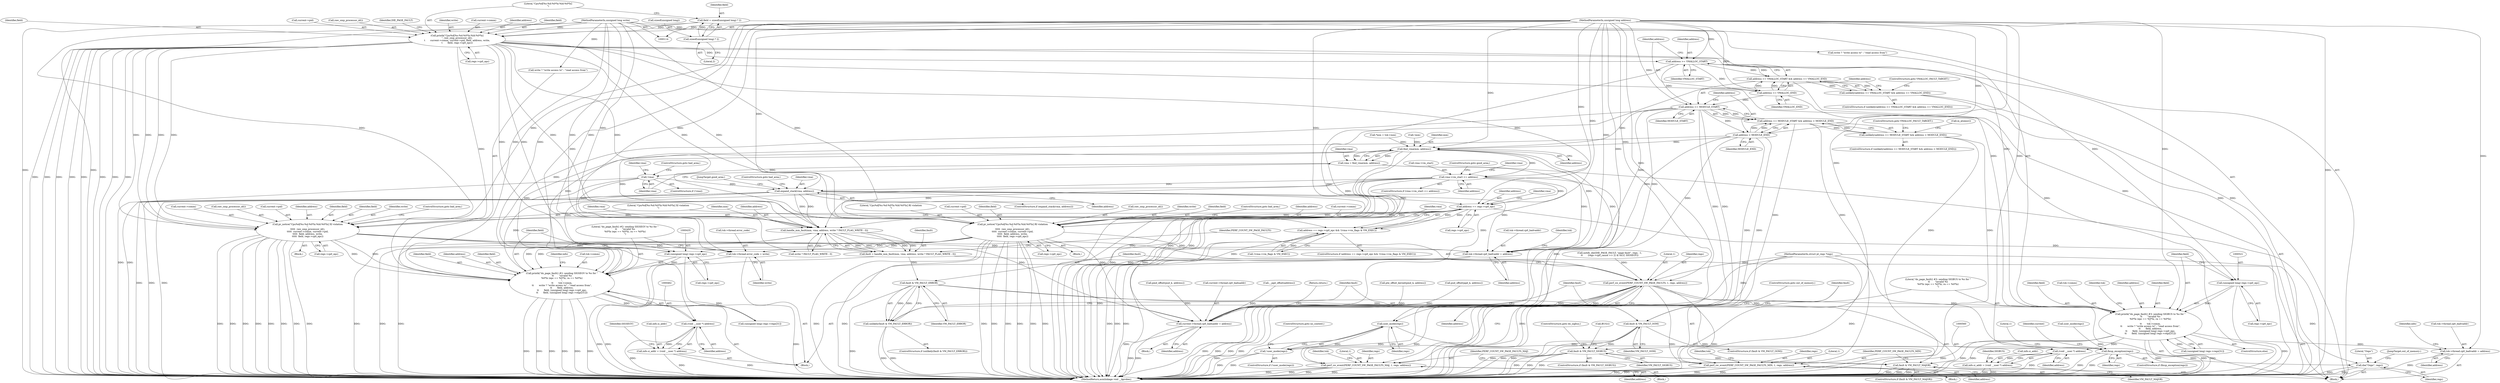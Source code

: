 digraph "0_linux_a8b0ca17b80e92faab46ee7179ba9e99ccb61233_14@pointer" {
"1000142" [label="(Call,printk(\"Cpu%d[%s:%d:%0*lx:%ld:%0*lx]\n\", raw_smp_processor_id(),\n\t       current->comm, current->pid, field, address, write,\n\t       field, regs->cp0_epc))"];
"1000134" [label="(Call,field = sizeof(unsigned long) * 2)"];
"1000136" [label="(Call,sizeof(unsigned long) * 2)"];
"1000117" [label="(MethodParameterIn,unsigned long address)"];
"1000116" [label="(MethodParameterIn,unsigned long write)"];
"1000184" [label="(Call,address >= VMALLOC_START)"];
"1000183" [label="(Call,address >= VMALLOC_START && address <= VMALLOC_END)"];
"1000182" [label="(Call,unlikely(address >= VMALLOC_START && address <= VMALLOC_END))"];
"1000187" [label="(Call,address <= VMALLOC_END)"];
"1000194" [label="(Call,address >= MODULE_START)"];
"1000193" [label="(Call,address >= MODULE_START && address < MODULE_END)"];
"1000192" [label="(Call,unlikely(address >= MODULE_START && address < MODULE_END))"];
"1000197" [label="(Call,address < MODULE_END)"];
"1000214" [label="(Call,find_vma(mm, address))"];
"1000212" [label="(Call,vma = find_vma(mm, address))"];
"1000218" [label="(Call,!vma)"];
"1000237" [label="(Call,expand_stack(vma, address))"];
"1000265" [label="(Call,address == regs->cp0_epc)"];
"1000264" [label="(Call,address == regs->cp0_epc && !(vma->vm_flags & VM_EXEC))"];
"1000277" [label="(Call,pr_notice(\"Cpu%d[%s:%d:%0*lx:%ld:%0*lx] XI violation\n\",\n\t\t\t\t\t  raw_smp_processor_id(),\n\t\t\t\t\t  current->comm, current->pid,\n\t\t\t\t\t  field, address, write,\n\t\t\t\t\t  field, regs->cp0_epc))"];
"1000408" [label="(Call,tsk->thread.cp0_badvaddr = address)"];
"1000415" [label="(Call,tsk->thread.error_code = write)"];
"1000422" [label="(Call,printk(\"do_page_fault() #2: sending SIGSEGV to %s for \"\n\t\t       \"invalid %s\n%0*lx (epc == %0*lx, ra == %0*lx)\n\",\n\t\t       tsk->comm,\n\t\t       write ? \"write access to\" : \"read access from\",\n\t\t       field, address,\n\t\t       field, (unsigned long) regs->cp0_epc,\n\t\t       field, (unsigned long) regs->regs[31]))"];
"1000461" [label="(Call,(void __user *) address)"];
"1000457" [label="(Call,info.si_addr = (void __user *) address)"];
"1000434" [label="(Call,(unsigned long) regs->cp0_epc)"];
"1000475" [label="(Call,current->thread.cp0_baduaddr = address)"];
"1000302" [label="(Call,pr_notice(\"Cpu%d[%s:%d:%0*lx:%ld:%0*lx] RI violation\n\",\n\t\t\t\t\t  raw_smp_processor_id(),\n\t\t\t\t\t  current->comm, current->pid,\n\t\t\t\t\t  field, address, write,\n\t\t\t\t\t  field, regs->cp0_epc))"];
"1000335" [label="(Call,handle_mm_fault(mm, vma, address, write ? FAULT_FLAG_WRITE : 0))"];
"1000333" [label="(Call,fault = handle_mm_fault(mm, vma, address, write ? FAULT_FLAG_WRITE : 0))"];
"1000350" [label="(Call,fault & VM_FAULT_ERROR)"];
"1000349" [label="(Call,unlikely(fault & VM_FAULT_ERROR))"];
"1000355" [label="(Call,fault & VM_FAULT_OOM)"];
"1000361" [label="(Call,fault & VM_FAULT_SIGBUS)"];
"1000367" [label="(Call,fault & VM_FAULT_MAJOR)"];
"1000343" [label="(Call,perf_sw_event(PERF_COUNT_SW_PAGE_FAULTS, 1, regs, address))"];
"1000371" [label="(Call,perf_sw_event(PERF_COUNT_SW_PAGE_FAULTS_MAJ, 1, regs, address))"];
"1000382" [label="(Call,perf_sw_event(PERF_COUNT_SW_PAGE_FAULTS_MIN, 1, regs, address))"];
"1000504" [label="(Call,user_mode(regs))"];
"1000472" [label="(Call,fixup_exception(regs))"];
"1000485" [label="(Call,die(\"Oops\", regs))"];
"1000503" [label="(Call,!user_mode(regs))"];
"1000508" [label="(Call,printk(\"do_page_fault() #3: sending SIGBUS to %s for \"\n\t\t       \"invalid %s\n%0*lx (epc == %0*lx, ra == %0*lx)\n\",\n\t\t       tsk->comm,\n\t\t       write ? \"write access to\" : \"read access from\",\n\t\t       field, address,\n\t\t       field, (unsigned long) regs->cp0_epc,\n\t\t       field, (unsigned long) regs->regs[31]))"];
"1000533" [label="(Call,tsk->thread.cp0_badvaddr = address)"];
"1000559" [label="(Call,(void __user *) address)"];
"1000555" [label="(Call,info.si_addr = (void __user *) address)"];
"1000520" [label="(Call,(unsigned long) regs->cp0_epc)"];
"1000222" [label="(Call,vma->vm_start <= address)"];
"1000465" [label="(Identifier,SIGSEGV)"];
"1000334" [label="(Identifier,fault)"];
"1000381" [label="(Block,)"];
"1000484" [label="(Literal,1)"];
"1000354" [label="(ControlStructure,if (fault & VM_FAULT_OOM))"];
"1000195" [label="(Identifier,address)"];
"1000449" [label="(Identifier,info)"];
"1000142" [label="(Call,printk(\"Cpu%d[%s:%d:%0*lx:%ld:%0*lx]\n\", raw_smp_processor_id(),\n\t       current->comm, current->pid, field, address, write,\n\t       field, regs->cp0_epc))"];
"1000409" [label="(Call,tsk->thread.cp0_badvaddr)"];
"1000363" [label="(Identifier,VM_FAULT_SIGBUS)"];
"1000314" [label="(Identifier,field)"];
"1000153" [label="(Identifier,write)"];
"1000155" [label="(Call,regs->cp0_epc)"];
"1000386" [label="(Identifier,address)"];
"1000267" [label="(Call,regs->cp0_epc)"];
"1000472" [label="(Call,fixup_exception(regs))"];
"1000266" [label="(Identifier,address)"];
"1000422" [label="(Call,printk(\"do_page_fault() #2: sending SIGSEGV to %s for \"\n\t\t       \"invalid %s\n%0*lx (epc == %0*lx, ra == %0*lx)\n\",\n\t\t       tsk->comm,\n\t\t       write ? \"write access to\" : \"read access from\",\n\t\t       field, address,\n\t\t       field, (unsigned long) regs->cp0_epc,\n\t\t       field, (unsigned long) regs->regs[31]))"];
"1000478" [label="(Identifier,current)"];
"1000192" [label="(Call,unlikely(address >= MODULE_START && address < MODULE_END))"];
"1000216" [label="(Identifier,address)"];
"1000239" [label="(Identifier,address)"];
"1000351" [label="(Identifier,fault)"];
"1000370" [label="(Block,)"];
"1000471" [label="(ControlStructure,if (fixup_exception(regs)))"];
"1000439" [label="(Identifier,field)"];
"1000280" [label="(Call,current->comm)"];
"1000458" [label="(Call,info.si_addr)"];
"1000513" [label="(Call,write ? \"write access to\" : \"read access from\")"];
"1000198" [label="(Identifier,address)"];
"1000378" [label="(Identifier,tsk)"];
"1000646" [label="(Call,pte_offset_kernel(pmd_k, address))"];
"1000145" [label="(Call,current->comm)"];
"1000276" [label="(Block,)"];
"1000486" [label="(Literal,\"Oops\")"];
"1000193" [label="(Call,address >= MODULE_START && address < MODULE_END)"];
"1000189" [label="(Identifier,VMALLOC_END)"];
"1000364" [label="(ControlStructure,goto do_sigbus;)"];
"1000427" [label="(Call,write ? \"write access to\" : \"read access from\")"];
"1000345" [label="(Literal,1)"];
"1000241" [label="(JumpTarget,good_area:)"];
"1000212" [label="(Call,vma = find_vma(mm, address))"];
"1000318" [label="(ControlStructure,goto bad_area;)"];
"1000236" [label="(ControlStructure,if (expand_stack(vma, address)))"];
"1000217" [label="(ControlStructure,if (!vma))"];
"1000488" [label="(JumpTarget,out_of_memory:)"];
"1000277" [label="(Call,pr_notice(\"Cpu%d[%s:%d:%0*lx:%ld:%0*lx] XI violation\n\",\n\t\t\t\t\t  raw_smp_processor_id(),\n\t\t\t\t\t  current->comm, current->pid,\n\t\t\t\t\t  field, address, write,\n\t\t\t\t\t  field, regs->cp0_epc))"];
"1000615" [label="(Call,pud_offset(pgd_k, address))"];
"1000335" [label="(Call,handle_mm_fault(mm, vma, address, write ? FAULT_FLAG_WRITE : 0))"];
"1000302" [label="(Call,pr_notice(\"Cpu%d[%s:%d:%0*lx:%ld:%0*lx] RI violation\n\",\n\t\t\t\t\t  raw_smp_processor_id(),\n\t\t\t\t\t  current->comm, current->pid,\n\t\t\t\t\t  field, address, write,\n\t\t\t\t\t  field, regs->cp0_epc))"];
"1000181" [label="(ControlStructure,if (unlikely(address >= VMALLOC_START && address <= VMALLOC_END)))"];
"1000519" [label="(Identifier,field)"];
"1000182" [label="(Call,unlikely(address >= VMALLOC_START && address <= VMALLOC_END))"];
"1000194" [label="(Call,address >= MODULE_START)"];
"1000213" [label="(Identifier,vma)"];
"1000385" [label="(Identifier,regs)"];
"1000502" [label="(ControlStructure,if (!user_mode(regs)))"];
"1000350" [label="(Call,fault & VM_FAULT_ERROR)"];
"1000424" [label="(Call,tsk->comm)"];
"1000226" [label="(Identifier,address)"];
"1000344" [label="(Identifier,PERF_COUNT_SW_PAGE_FAULTS)"];
"1000555" [label="(Call,info.si_addr = (void __user *) address)"];
"1000510" [label="(Call,tsk->comm)"];
"1000183" [label="(Call,address >= VMALLOC_START && address <= VMALLOC_END)"];
"1000408" [label="(Call,tsk->thread.cp0_badvaddr = address)"];
"1000265" [label="(Call,address == regs->cp0_epc)"];
"1000118" [label="(Block,)"];
"1000405" [label="(Call,user_mode(regs))"];
"1000375" [label="(Identifier,address)"];
"1000203" [label="(Call,in_atomic())"];
"1000312" [label="(Identifier,address)"];
"1000135" [label="(Identifier,field)"];
"1000346" [label="(Identifier,regs)"];
"1000520" [label="(Call,(unsigned long) regs->cp0_epc)"];
"1000219" [label="(Identifier,vma)"];
"1000232" [label="(Identifier,vma)"];
"1000240" [label="(ControlStructure,goto bad_area;)"];
"1000185" [label="(Identifier,address)"];
"1000415" [label="(Call,tsk->thread.error_code = write)"];
"1000222" [label="(Call,vma->vm_start <= address)"];
"1000475" [label="(Call,current->thread.cp0_baduaddr = address)"];
"1000134" [label="(Call,field = sizeof(unsigned long) * 2)"];
"1000366" [label="(ControlStructure,if (fault & VM_FAULT_MAJOR))"];
"1000298" [label="(Identifier,vma)"];
"1000220" [label="(ControlStructure,goto bad_area;)"];
"1000431" [label="(Identifier,field)"];
"1000305" [label="(Call,current->comm)"];
"1000128" [label="(Call,*mm = tsk->mm)"];
"1000152" [label="(Identifier,address)"];
"1000473" [label="(Identifier,regs)"];
"1000542" [label="(Identifier,info)"];
"1000238" [label="(Identifier,vma)"];
"1000199" [label="(Identifier,MODULE_END)"];
"1000303" [label="(Literal,\"Cpu%d[%s:%d:%0*lx:%ld:%0*lx] RI violation\n\")"];
"1000263" [label="(ControlStructure,if (address == regs->cp0_epc && !(vma->vm_flags & VM_EXEC)))"];
"1000463" [label="(Identifier,address)"];
"1000116" [label="(MethodParameterIn,unsigned long write)"];
"1000214" [label="(Call,find_vma(mm, address))"];
"1000137" [label="(Call,sizeof(unsigned long))"];
"1000204" [label="(Call,!mm)"];
"1000191" [label="(ControlStructure,if (unlikely(address >= MODULE_START && address < MODULE_END)))"];
"1000474" [label="(Block,)"];
"1000188" [label="(Identifier,address)"];
"1000352" [label="(Identifier,VM_FAULT_ERROR)"];
"1000279" [label="(Call,raw_smp_processor_id())"];
"1000143" [label="(Literal,\"Cpu%d[%s:%d:%0*lx:%ld:%0*lx]\n\")"];
"1000432" [label="(Identifier,address)"];
"1000507" [label="(ControlStructure,else)"];
"1000536" [label="(Identifier,tsk)"];
"1000631" [label="(Call,pmd_offset(pud_k, address))"];
"1000416" [label="(Call,tsk->thread.error_code)"];
"1000503" [label="(Call,!user_mode(regs))"];
"1000337" [label="(Identifier,vma)"];
"1000365" [label="(Call,BUG())"];
"1000336" [label="(Identifier,mm)"];
"1000154" [label="(Identifier,field)"];
"1000362" [label="(Identifier,fault)"];
"1000656" [label="(MethodReturn,asmlinkage void __kprobes)"];
"1000373" [label="(Literal,1)"];
"1000117" [label="(MethodParameterIn,unsigned long address)"];
"1000283" [label="(Call,current->pid)"];
"1000237" [label="(Call,expand_stack(vma, address))"];
"1000457" [label="(Call,info.si_addr = (void __user *) address)"];
"1000563" [label="(Identifier,SIGBUS)"];
"1000315" [label="(Call,regs->cp0_epc)"];
"1000504" [label="(Call,user_mode(regs))"];
"1000539" [label="(Identifier,address)"];
"1000559" [label="(Call,(void __user *) address)"];
"1000374" [label="(Identifier,regs)"];
"1000270" [label="(Call,!(vma->vm_flags & VM_EXEC))"];
"1000308" [label="(Call,current->pid)"];
"1000223" [label="(Call,vma->vm_start)"];
"1000151" [label="(Identifier,field)"];
"1000421" [label="(Identifier,write)"];
"1000311" [label="(Identifier,field)"];
"1000347" [label="(Identifier,address)"];
"1000349" [label="(Call,unlikely(fault & VM_FAULT_ERROR))"];
"1000383" [label="(Identifier,PERF_COUNT_SW_PAGE_FAULTS_MIN)"];
"1000356" [label="(Identifier,fault)"];
"1000357" [label="(Identifier,VM_FAULT_OOM)"];
"1000522" [label="(Call,regs->cp0_epc)"];
"1000382" [label="(Call,perf_sw_event(PERF_COUNT_SW_PAGE_FAULTS_MIN, 1, regs, address))"];
"1000197" [label="(Call,address < MODULE_END)"];
"1000287" [label="(Identifier,address)"];
"1000339" [label="(Call,write ? FAULT_FLAG_WRITE : 0)"];
"1000407" [label="(Block,)"];
"1000371" [label="(Call,perf_sw_event(PERF_COUNT_SW_PAGE_FAULTS_MAJ, 1, regs, address))"];
"1000367" [label="(Call,fault & VM_FAULT_MAJOR)"];
"1000187" [label="(Call,address <= VMALLOC_END)"];
"1000414" [label="(Identifier,address)"];
"1000196" [label="(Identifier,MODULE_START)"];
"1000433" [label="(Identifier,field)"];
"1000333" [label="(Call,fault = handle_mm_fault(mm, vma, address, write ? FAULT_FLAG_WRITE : 0))"];
"1000304" [label="(Call,raw_smp_processor_id())"];
"1000360" [label="(ControlStructure,if (fault & VM_FAULT_SIGBUS))"];
"1000509" [label="(Literal,\"do_page_fault() #3: sending SIGBUS to %s for \"\n\t\t       \"invalid %s\n%0*lx (epc == %0*lx, ra == %0*lx)\n\")"];
"1000148" [label="(Call,current->pid)"];
"1000286" [label="(Identifier,field)"];
"1000289" [label="(Identifier,field)"];
"1000487" [label="(Identifier,regs)"];
"1000506" [label="(ControlStructure,goto no_context;)"];
"1000338" [label="(Identifier,address)"];
"1000476" [label="(Call,current->thread.cp0_baduaddr)"];
"1000361" [label="(Call,fault & VM_FAULT_SIGBUS)"];
"1000190" [label="(ControlStructure,goto VMALLOC_FAULT_TARGET;)"];
"1000533" [label="(Call,tsk->thread.cp0_badvaddr = address)"];
"1000556" [label="(Call,info.si_addr)"];
"1000372" [label="(Identifier,PERF_COUNT_SW_PAGE_FAULTS_MAJ)"];
"1000144" [label="(Call,raw_smp_processor_id())"];
"1000369" [label="(Identifier,VM_FAULT_MAJOR)"];
"1000384" [label="(Literal,1)"];
"1000526" [label="(Call,(unsigned long) regs->regs[31])"];
"1000534" [label="(Call,tsk->thread.cp0_badvaddr)"];
"1000200" [label="(ControlStructure,goto VMALLOC_FAULT_TARGET;)"];
"1000348" [label="(ControlStructure,if (unlikely(fault & VM_FAULT_ERROR)))"];
"1000115" [label="(MethodParameterIn,struct pt_regs *regs)"];
"1000273" [label="(Identifier,vma)"];
"1000227" [label="(ControlStructure,goto good_area;)"];
"1000436" [label="(Call,regs->cp0_epc)"];
"1000186" [label="(Identifier,VMALLOC_START)"];
"1000136" [label="(Call,sizeof(unsigned long) * 2)"];
"1000161" [label="(Identifier,DIE_PAGE_FAULT)"];
"1000301" [label="(Block,)"];
"1000508" [label="(Call,printk(\"do_page_fault() #3: sending SIGBUS to %s for \"\n\t\t       \"invalid %s\n%0*lx (epc == %0*lx, ra == %0*lx)\n\",\n\t\t       tsk->comm,\n\t\t       write ? \"write access to\" : \"read access from\",\n\t\t       field, address,\n\t\t       field, (unsigned long) regs->cp0_epc,\n\t\t       field, (unsigned long) regs->regs[31]))"];
"1000518" [label="(Identifier,address)"];
"1000440" [label="(Call,(unsigned long) regs->regs[31])"];
"1000358" [label="(ControlStructure,goto out_of_memory;)"];
"1000160" [label="(Call,notify_die(DIE_PAGE_FAULT, \"page fault\", regs, -1,\n\t\t       (regs->cp0_cause >> 2) & 0x1f, SIGSEGV))"];
"1000525" [label="(Identifier,field)"];
"1000355" [label="(Call,fault & VM_FAULT_OOM)"];
"1000517" [label="(Identifier,field)"];
"1000290" [label="(Call,regs->cp0_epc)"];
"1000221" [label="(ControlStructure,if (vma->vm_start <= address))"];
"1000485" [label="(Call,die(\"Oops\", regs))"];
"1000313" [label="(Identifier,write)"];
"1000573" [label="(Call,__pgd_offset(address))"];
"1000184" [label="(Call,address >= VMALLOC_START)"];
"1000423" [label="(Literal,\"do_page_fault() #2: sending SIGSEGV to %s for \"\n\t\t       \"invalid %s\n%0*lx (epc == %0*lx, ra == %0*lx)\n\")"];
"1000561" [label="(Identifier,address)"];
"1000139" [label="(Literal,2)"];
"1000461" [label="(Call,(void __user *) address)"];
"1000224" [label="(Identifier,vma)"];
"1000288" [label="(Identifier,write)"];
"1000482" [label="(Return,return;)"];
"1000264" [label="(Call,address == regs->cp0_epc && !(vma->vm_flags & VM_EXEC))"];
"1000278" [label="(Literal,\"Cpu%d[%s:%d:%0*lx:%ld:%0*lx] XI violation\n\")"];
"1000505" [label="(Identifier,regs)"];
"1000389" [label="(Identifier,tsk)"];
"1000343" [label="(Call,perf_sw_event(PERF_COUNT_SW_PAGE_FAULTS, 1, regs, address))"];
"1000434" [label="(Call,(unsigned long) regs->cp0_epc)"];
"1000218" [label="(Call,!vma)"];
"1000481" [label="(Identifier,address)"];
"1000418" [label="(Identifier,tsk)"];
"1000368" [label="(Identifier,fault)"];
"1000293" [label="(ControlStructure,goto bad_area;)"];
"1000215" [label="(Identifier,mm)"];
"1000142" -> "1000118"  [label="AST: "];
"1000142" -> "1000155"  [label="CFG: "];
"1000143" -> "1000142"  [label="AST: "];
"1000144" -> "1000142"  [label="AST: "];
"1000145" -> "1000142"  [label="AST: "];
"1000148" -> "1000142"  [label="AST: "];
"1000151" -> "1000142"  [label="AST: "];
"1000152" -> "1000142"  [label="AST: "];
"1000153" -> "1000142"  [label="AST: "];
"1000154" -> "1000142"  [label="AST: "];
"1000155" -> "1000142"  [label="AST: "];
"1000161" -> "1000142"  [label="CFG: "];
"1000142" -> "1000656"  [label="DDG: "];
"1000142" -> "1000656"  [label="DDG: "];
"1000142" -> "1000656"  [label="DDG: "];
"1000142" -> "1000656"  [label="DDG: "];
"1000142" -> "1000656"  [label="DDG: "];
"1000142" -> "1000656"  [label="DDG: "];
"1000142" -> "1000656"  [label="DDG: "];
"1000142" -> "1000656"  [label="DDG: "];
"1000134" -> "1000142"  [label="DDG: "];
"1000117" -> "1000142"  [label="DDG: "];
"1000116" -> "1000142"  [label="DDG: "];
"1000142" -> "1000184"  [label="DDG: "];
"1000142" -> "1000265"  [label="DDG: "];
"1000142" -> "1000277"  [label="DDG: "];
"1000142" -> "1000277"  [label="DDG: "];
"1000142" -> "1000277"  [label="DDG: "];
"1000142" -> "1000277"  [label="DDG: "];
"1000142" -> "1000302"  [label="DDG: "];
"1000142" -> "1000302"  [label="DDG: "];
"1000142" -> "1000302"  [label="DDG: "];
"1000142" -> "1000302"  [label="DDG: "];
"1000142" -> "1000415"  [label="DDG: "];
"1000142" -> "1000422"  [label="DDG: "];
"1000142" -> "1000434"  [label="DDG: "];
"1000142" -> "1000508"  [label="DDG: "];
"1000142" -> "1000520"  [label="DDG: "];
"1000134" -> "1000118"  [label="AST: "];
"1000134" -> "1000136"  [label="CFG: "];
"1000135" -> "1000134"  [label="AST: "];
"1000136" -> "1000134"  [label="AST: "];
"1000143" -> "1000134"  [label="CFG: "];
"1000134" -> "1000656"  [label="DDG: "];
"1000136" -> "1000134"  [label="DDG: "];
"1000136" -> "1000139"  [label="CFG: "];
"1000137" -> "1000136"  [label="AST: "];
"1000139" -> "1000136"  [label="AST: "];
"1000117" -> "1000114"  [label="AST: "];
"1000117" -> "1000656"  [label="DDG: "];
"1000117" -> "1000184"  [label="DDG: "];
"1000117" -> "1000187"  [label="DDG: "];
"1000117" -> "1000194"  [label="DDG: "];
"1000117" -> "1000197"  [label="DDG: "];
"1000117" -> "1000214"  [label="DDG: "];
"1000117" -> "1000222"  [label="DDG: "];
"1000117" -> "1000237"  [label="DDG: "];
"1000117" -> "1000265"  [label="DDG: "];
"1000117" -> "1000277"  [label="DDG: "];
"1000117" -> "1000302"  [label="DDG: "];
"1000117" -> "1000335"  [label="DDG: "];
"1000117" -> "1000343"  [label="DDG: "];
"1000117" -> "1000371"  [label="DDG: "];
"1000117" -> "1000382"  [label="DDG: "];
"1000117" -> "1000408"  [label="DDG: "];
"1000117" -> "1000422"  [label="DDG: "];
"1000117" -> "1000461"  [label="DDG: "];
"1000117" -> "1000475"  [label="DDG: "];
"1000117" -> "1000508"  [label="DDG: "];
"1000117" -> "1000533"  [label="DDG: "];
"1000117" -> "1000559"  [label="DDG: "];
"1000116" -> "1000114"  [label="AST: "];
"1000116" -> "1000656"  [label="DDG: "];
"1000116" -> "1000277"  [label="DDG: "];
"1000116" -> "1000302"  [label="DDG: "];
"1000116" -> "1000335"  [label="DDG: "];
"1000116" -> "1000339"  [label="DDG: "];
"1000116" -> "1000415"  [label="DDG: "];
"1000116" -> "1000422"  [label="DDG: "];
"1000116" -> "1000427"  [label="DDG: "];
"1000116" -> "1000508"  [label="DDG: "];
"1000116" -> "1000513"  [label="DDG: "];
"1000184" -> "1000183"  [label="AST: "];
"1000184" -> "1000186"  [label="CFG: "];
"1000185" -> "1000184"  [label="AST: "];
"1000186" -> "1000184"  [label="AST: "];
"1000188" -> "1000184"  [label="CFG: "];
"1000183" -> "1000184"  [label="CFG: "];
"1000184" -> "1000656"  [label="DDG: "];
"1000184" -> "1000183"  [label="DDG: "];
"1000184" -> "1000183"  [label="DDG: "];
"1000184" -> "1000187"  [label="DDG: "];
"1000184" -> "1000194"  [label="DDG: "];
"1000183" -> "1000182"  [label="AST: "];
"1000183" -> "1000187"  [label="CFG: "];
"1000187" -> "1000183"  [label="AST: "];
"1000182" -> "1000183"  [label="CFG: "];
"1000183" -> "1000656"  [label="DDG: "];
"1000183" -> "1000656"  [label="DDG: "];
"1000183" -> "1000182"  [label="DDG: "];
"1000183" -> "1000182"  [label="DDG: "];
"1000187" -> "1000183"  [label="DDG: "];
"1000187" -> "1000183"  [label="DDG: "];
"1000182" -> "1000181"  [label="AST: "];
"1000190" -> "1000182"  [label="CFG: "];
"1000195" -> "1000182"  [label="CFG: "];
"1000182" -> "1000656"  [label="DDG: "];
"1000182" -> "1000656"  [label="DDG: "];
"1000187" -> "1000189"  [label="CFG: "];
"1000188" -> "1000187"  [label="AST: "];
"1000189" -> "1000187"  [label="AST: "];
"1000187" -> "1000656"  [label="DDG: "];
"1000187" -> "1000194"  [label="DDG: "];
"1000194" -> "1000193"  [label="AST: "];
"1000194" -> "1000196"  [label="CFG: "];
"1000195" -> "1000194"  [label="AST: "];
"1000196" -> "1000194"  [label="AST: "];
"1000198" -> "1000194"  [label="CFG: "];
"1000193" -> "1000194"  [label="CFG: "];
"1000194" -> "1000656"  [label="DDG: "];
"1000194" -> "1000656"  [label="DDG: "];
"1000194" -> "1000193"  [label="DDG: "];
"1000194" -> "1000193"  [label="DDG: "];
"1000194" -> "1000197"  [label="DDG: "];
"1000194" -> "1000214"  [label="DDG: "];
"1000194" -> "1000408"  [label="DDG: "];
"1000194" -> "1000422"  [label="DDG: "];
"1000194" -> "1000475"  [label="DDG: "];
"1000193" -> "1000192"  [label="AST: "];
"1000193" -> "1000197"  [label="CFG: "];
"1000197" -> "1000193"  [label="AST: "];
"1000192" -> "1000193"  [label="CFG: "];
"1000193" -> "1000656"  [label="DDG: "];
"1000193" -> "1000656"  [label="DDG: "];
"1000193" -> "1000192"  [label="DDG: "];
"1000193" -> "1000192"  [label="DDG: "];
"1000197" -> "1000193"  [label="DDG: "];
"1000197" -> "1000193"  [label="DDG: "];
"1000192" -> "1000191"  [label="AST: "];
"1000200" -> "1000192"  [label="CFG: "];
"1000203" -> "1000192"  [label="CFG: "];
"1000192" -> "1000656"  [label="DDG: "];
"1000192" -> "1000656"  [label="DDG: "];
"1000197" -> "1000199"  [label="CFG: "];
"1000198" -> "1000197"  [label="AST: "];
"1000199" -> "1000197"  [label="AST: "];
"1000197" -> "1000656"  [label="DDG: "];
"1000197" -> "1000656"  [label="DDG: "];
"1000197" -> "1000214"  [label="DDG: "];
"1000197" -> "1000408"  [label="DDG: "];
"1000197" -> "1000422"  [label="DDG: "];
"1000197" -> "1000475"  [label="DDG: "];
"1000214" -> "1000212"  [label="AST: "];
"1000214" -> "1000216"  [label="CFG: "];
"1000215" -> "1000214"  [label="AST: "];
"1000216" -> "1000214"  [label="AST: "];
"1000212" -> "1000214"  [label="CFG: "];
"1000214" -> "1000656"  [label="DDG: "];
"1000214" -> "1000656"  [label="DDG: "];
"1000214" -> "1000212"  [label="DDG: "];
"1000214" -> "1000212"  [label="DDG: "];
"1000128" -> "1000214"  [label="DDG: "];
"1000204" -> "1000214"  [label="DDG: "];
"1000214" -> "1000222"  [label="DDG: "];
"1000214" -> "1000335"  [label="DDG: "];
"1000214" -> "1000408"  [label="DDG: "];
"1000214" -> "1000422"  [label="DDG: "];
"1000214" -> "1000475"  [label="DDG: "];
"1000212" -> "1000118"  [label="AST: "];
"1000213" -> "1000212"  [label="AST: "];
"1000219" -> "1000212"  [label="CFG: "];
"1000212" -> "1000656"  [label="DDG: "];
"1000212" -> "1000218"  [label="DDG: "];
"1000218" -> "1000217"  [label="AST: "];
"1000218" -> "1000219"  [label="CFG: "];
"1000219" -> "1000218"  [label="AST: "];
"1000220" -> "1000218"  [label="CFG: "];
"1000224" -> "1000218"  [label="CFG: "];
"1000218" -> "1000656"  [label="DDG: "];
"1000218" -> "1000656"  [label="DDG: "];
"1000218" -> "1000237"  [label="DDG: "];
"1000218" -> "1000335"  [label="DDG: "];
"1000237" -> "1000236"  [label="AST: "];
"1000237" -> "1000239"  [label="CFG: "];
"1000238" -> "1000237"  [label="AST: "];
"1000239" -> "1000237"  [label="AST: "];
"1000240" -> "1000237"  [label="CFG: "];
"1000241" -> "1000237"  [label="CFG: "];
"1000237" -> "1000656"  [label="DDG: "];
"1000237" -> "1000656"  [label="DDG: "];
"1000237" -> "1000656"  [label="DDG: "];
"1000222" -> "1000237"  [label="DDG: "];
"1000237" -> "1000265"  [label="DDG: "];
"1000237" -> "1000335"  [label="DDG: "];
"1000237" -> "1000335"  [label="DDG: "];
"1000237" -> "1000408"  [label="DDG: "];
"1000237" -> "1000422"  [label="DDG: "];
"1000237" -> "1000475"  [label="DDG: "];
"1000265" -> "1000264"  [label="AST: "];
"1000265" -> "1000267"  [label="CFG: "];
"1000266" -> "1000265"  [label="AST: "];
"1000267" -> "1000265"  [label="AST: "];
"1000273" -> "1000265"  [label="CFG: "];
"1000264" -> "1000265"  [label="CFG: "];
"1000265" -> "1000656"  [label="DDG: "];
"1000265" -> "1000264"  [label="DDG: "];
"1000265" -> "1000264"  [label="DDG: "];
"1000222" -> "1000265"  [label="DDG: "];
"1000265" -> "1000277"  [label="DDG: "];
"1000265" -> "1000277"  [label="DDG: "];
"1000265" -> "1000302"  [label="DDG: "];
"1000265" -> "1000302"  [label="DDG: "];
"1000265" -> "1000335"  [label="DDG: "];
"1000265" -> "1000520"  [label="DDG: "];
"1000264" -> "1000263"  [label="AST: "];
"1000264" -> "1000270"  [label="CFG: "];
"1000270" -> "1000264"  [label="AST: "];
"1000278" -> "1000264"  [label="CFG: "];
"1000298" -> "1000264"  [label="CFG: "];
"1000264" -> "1000656"  [label="DDG: "];
"1000264" -> "1000656"  [label="DDG: "];
"1000264" -> "1000656"  [label="DDG: "];
"1000270" -> "1000264"  [label="DDG: "];
"1000277" -> "1000276"  [label="AST: "];
"1000277" -> "1000290"  [label="CFG: "];
"1000278" -> "1000277"  [label="AST: "];
"1000279" -> "1000277"  [label="AST: "];
"1000280" -> "1000277"  [label="AST: "];
"1000283" -> "1000277"  [label="AST: "];
"1000286" -> "1000277"  [label="AST: "];
"1000287" -> "1000277"  [label="AST: "];
"1000288" -> "1000277"  [label="AST: "];
"1000289" -> "1000277"  [label="AST: "];
"1000290" -> "1000277"  [label="AST: "];
"1000293" -> "1000277"  [label="CFG: "];
"1000277" -> "1000656"  [label="DDG: "];
"1000277" -> "1000656"  [label="DDG: "];
"1000277" -> "1000656"  [label="DDG: "];
"1000277" -> "1000656"  [label="DDG: "];
"1000277" -> "1000656"  [label="DDG: "];
"1000277" -> "1000656"  [label="DDG: "];
"1000277" -> "1000656"  [label="DDG: "];
"1000277" -> "1000656"  [label="DDG: "];
"1000277" -> "1000408"  [label="DDG: "];
"1000277" -> "1000415"  [label="DDG: "];
"1000277" -> "1000422"  [label="DDG: "];
"1000277" -> "1000422"  [label="DDG: "];
"1000277" -> "1000434"  [label="DDG: "];
"1000277" -> "1000475"  [label="DDG: "];
"1000408" -> "1000407"  [label="AST: "];
"1000408" -> "1000414"  [label="CFG: "];
"1000409" -> "1000408"  [label="AST: "];
"1000414" -> "1000408"  [label="AST: "];
"1000418" -> "1000408"  [label="CFG: "];
"1000408" -> "1000656"  [label="DDG: "];
"1000302" -> "1000408"  [label="DDG: "];
"1000222" -> "1000408"  [label="DDG: "];
"1000415" -> "1000407"  [label="AST: "];
"1000415" -> "1000421"  [label="CFG: "];
"1000416" -> "1000415"  [label="AST: "];
"1000421" -> "1000415"  [label="AST: "];
"1000423" -> "1000415"  [label="CFG: "];
"1000415" -> "1000656"  [label="DDG: "];
"1000302" -> "1000415"  [label="DDG: "];
"1000422" -> "1000407"  [label="AST: "];
"1000422" -> "1000440"  [label="CFG: "];
"1000423" -> "1000422"  [label="AST: "];
"1000424" -> "1000422"  [label="AST: "];
"1000427" -> "1000422"  [label="AST: "];
"1000431" -> "1000422"  [label="AST: "];
"1000432" -> "1000422"  [label="AST: "];
"1000433" -> "1000422"  [label="AST: "];
"1000434" -> "1000422"  [label="AST: "];
"1000439" -> "1000422"  [label="AST: "];
"1000440" -> "1000422"  [label="AST: "];
"1000449" -> "1000422"  [label="CFG: "];
"1000422" -> "1000656"  [label="DDG: "];
"1000422" -> "1000656"  [label="DDG: "];
"1000422" -> "1000656"  [label="DDG: "];
"1000422" -> "1000656"  [label="DDG: "];
"1000422" -> "1000656"  [label="DDG: "];
"1000422" -> "1000656"  [label="DDG: "];
"1000302" -> "1000422"  [label="DDG: "];
"1000302" -> "1000422"  [label="DDG: "];
"1000222" -> "1000422"  [label="DDG: "];
"1000434" -> "1000422"  [label="DDG: "];
"1000440" -> "1000422"  [label="DDG: "];
"1000422" -> "1000461"  [label="DDG: "];
"1000461" -> "1000457"  [label="AST: "];
"1000461" -> "1000463"  [label="CFG: "];
"1000462" -> "1000461"  [label="AST: "];
"1000463" -> "1000461"  [label="AST: "];
"1000457" -> "1000461"  [label="CFG: "];
"1000461" -> "1000656"  [label="DDG: "];
"1000461" -> "1000457"  [label="DDG: "];
"1000457" -> "1000407"  [label="AST: "];
"1000458" -> "1000457"  [label="AST: "];
"1000465" -> "1000457"  [label="CFG: "];
"1000457" -> "1000656"  [label="DDG: "];
"1000457" -> "1000656"  [label="DDG: "];
"1000434" -> "1000436"  [label="CFG: "];
"1000435" -> "1000434"  [label="AST: "];
"1000436" -> "1000434"  [label="AST: "];
"1000439" -> "1000434"  [label="CFG: "];
"1000434" -> "1000656"  [label="DDG: "];
"1000302" -> "1000434"  [label="DDG: "];
"1000475" -> "1000474"  [label="AST: "];
"1000475" -> "1000481"  [label="CFG: "];
"1000476" -> "1000475"  [label="AST: "];
"1000481" -> "1000475"  [label="AST: "];
"1000482" -> "1000475"  [label="CFG: "];
"1000475" -> "1000656"  [label="DDG: "];
"1000475" -> "1000656"  [label="DDG: "];
"1000302" -> "1000475"  [label="DDG: "];
"1000222" -> "1000475"  [label="DDG: "];
"1000631" -> "1000475"  [label="DDG: "];
"1000646" -> "1000475"  [label="DDG: "];
"1000343" -> "1000475"  [label="DDG: "];
"1000573" -> "1000475"  [label="DDG: "];
"1000615" -> "1000475"  [label="DDG: "];
"1000302" -> "1000301"  [label="AST: "];
"1000302" -> "1000315"  [label="CFG: "];
"1000303" -> "1000302"  [label="AST: "];
"1000304" -> "1000302"  [label="AST: "];
"1000305" -> "1000302"  [label="AST: "];
"1000308" -> "1000302"  [label="AST: "];
"1000311" -> "1000302"  [label="AST: "];
"1000312" -> "1000302"  [label="AST: "];
"1000313" -> "1000302"  [label="AST: "];
"1000314" -> "1000302"  [label="AST: "];
"1000315" -> "1000302"  [label="AST: "];
"1000318" -> "1000302"  [label="CFG: "];
"1000302" -> "1000656"  [label="DDG: "];
"1000302" -> "1000656"  [label="DDG: "];
"1000302" -> "1000656"  [label="DDG: "];
"1000302" -> "1000656"  [label="DDG: "];
"1000302" -> "1000656"  [label="DDG: "];
"1000302" -> "1000656"  [label="DDG: "];
"1000302" -> "1000656"  [label="DDG: "];
"1000302" -> "1000656"  [label="DDG: "];
"1000335" -> "1000333"  [label="AST: "];
"1000335" -> "1000339"  [label="CFG: "];
"1000336" -> "1000335"  [label="AST: "];
"1000337" -> "1000335"  [label="AST: "];
"1000338" -> "1000335"  [label="AST: "];
"1000339" -> "1000335"  [label="AST: "];
"1000333" -> "1000335"  [label="CFG: "];
"1000335" -> "1000656"  [label="DDG: "];
"1000335" -> "1000656"  [label="DDG: "];
"1000335" -> "1000656"  [label="DDG: "];
"1000335" -> "1000333"  [label="DDG: "];
"1000335" -> "1000333"  [label="DDG: "];
"1000335" -> "1000333"  [label="DDG: "];
"1000335" -> "1000333"  [label="DDG: "];
"1000222" -> "1000335"  [label="DDG: "];
"1000335" -> "1000343"  [label="DDG: "];
"1000333" -> "1000118"  [label="AST: "];
"1000334" -> "1000333"  [label="AST: "];
"1000344" -> "1000333"  [label="CFG: "];
"1000333" -> "1000656"  [label="DDG: "];
"1000333" -> "1000350"  [label="DDG: "];
"1000350" -> "1000349"  [label="AST: "];
"1000350" -> "1000352"  [label="CFG: "];
"1000351" -> "1000350"  [label="AST: "];
"1000352" -> "1000350"  [label="AST: "];
"1000349" -> "1000350"  [label="CFG: "];
"1000350" -> "1000656"  [label="DDG: "];
"1000350" -> "1000349"  [label="DDG: "];
"1000350" -> "1000349"  [label="DDG: "];
"1000350" -> "1000355"  [label="DDG: "];
"1000350" -> "1000367"  [label="DDG: "];
"1000349" -> "1000348"  [label="AST: "];
"1000356" -> "1000349"  [label="CFG: "];
"1000368" -> "1000349"  [label="CFG: "];
"1000349" -> "1000656"  [label="DDG: "];
"1000349" -> "1000656"  [label="DDG: "];
"1000355" -> "1000354"  [label="AST: "];
"1000355" -> "1000357"  [label="CFG: "];
"1000356" -> "1000355"  [label="AST: "];
"1000357" -> "1000355"  [label="AST: "];
"1000358" -> "1000355"  [label="CFG: "];
"1000362" -> "1000355"  [label="CFG: "];
"1000355" -> "1000656"  [label="DDG: "];
"1000355" -> "1000656"  [label="DDG: "];
"1000355" -> "1000656"  [label="DDG: "];
"1000355" -> "1000361"  [label="DDG: "];
"1000361" -> "1000360"  [label="AST: "];
"1000361" -> "1000363"  [label="CFG: "];
"1000362" -> "1000361"  [label="AST: "];
"1000363" -> "1000361"  [label="AST: "];
"1000364" -> "1000361"  [label="CFG: "];
"1000365" -> "1000361"  [label="CFG: "];
"1000361" -> "1000656"  [label="DDG: "];
"1000361" -> "1000656"  [label="DDG: "];
"1000361" -> "1000656"  [label="DDG: "];
"1000361" -> "1000367"  [label="DDG: "];
"1000367" -> "1000366"  [label="AST: "];
"1000367" -> "1000369"  [label="CFG: "];
"1000368" -> "1000367"  [label="AST: "];
"1000369" -> "1000367"  [label="AST: "];
"1000372" -> "1000367"  [label="CFG: "];
"1000383" -> "1000367"  [label="CFG: "];
"1000367" -> "1000656"  [label="DDG: "];
"1000367" -> "1000656"  [label="DDG: "];
"1000367" -> "1000656"  [label="DDG: "];
"1000343" -> "1000118"  [label="AST: "];
"1000343" -> "1000347"  [label="CFG: "];
"1000344" -> "1000343"  [label="AST: "];
"1000345" -> "1000343"  [label="AST: "];
"1000346" -> "1000343"  [label="AST: "];
"1000347" -> "1000343"  [label="AST: "];
"1000351" -> "1000343"  [label="CFG: "];
"1000343" -> "1000656"  [label="DDG: "];
"1000343" -> "1000656"  [label="DDG: "];
"1000343" -> "1000656"  [label="DDG: "];
"1000343" -> "1000656"  [label="DDG: "];
"1000160" -> "1000343"  [label="DDG: "];
"1000115" -> "1000343"  [label="DDG: "];
"1000343" -> "1000371"  [label="DDG: "];
"1000343" -> "1000371"  [label="DDG: "];
"1000343" -> "1000382"  [label="DDG: "];
"1000343" -> "1000382"  [label="DDG: "];
"1000343" -> "1000504"  [label="DDG: "];
"1000343" -> "1000508"  [label="DDG: "];
"1000371" -> "1000370"  [label="AST: "];
"1000371" -> "1000375"  [label="CFG: "];
"1000372" -> "1000371"  [label="AST: "];
"1000373" -> "1000371"  [label="AST: "];
"1000374" -> "1000371"  [label="AST: "];
"1000375" -> "1000371"  [label="AST: "];
"1000378" -> "1000371"  [label="CFG: "];
"1000371" -> "1000656"  [label="DDG: "];
"1000371" -> "1000656"  [label="DDG: "];
"1000371" -> "1000656"  [label="DDG: "];
"1000371" -> "1000656"  [label="DDG: "];
"1000115" -> "1000371"  [label="DDG: "];
"1000382" -> "1000381"  [label="AST: "];
"1000382" -> "1000386"  [label="CFG: "];
"1000383" -> "1000382"  [label="AST: "];
"1000384" -> "1000382"  [label="AST: "];
"1000385" -> "1000382"  [label="AST: "];
"1000386" -> "1000382"  [label="AST: "];
"1000389" -> "1000382"  [label="CFG: "];
"1000382" -> "1000656"  [label="DDG: "];
"1000382" -> "1000656"  [label="DDG: "];
"1000382" -> "1000656"  [label="DDG: "];
"1000382" -> "1000656"  [label="DDG: "];
"1000115" -> "1000382"  [label="DDG: "];
"1000504" -> "1000503"  [label="AST: "];
"1000504" -> "1000505"  [label="CFG: "];
"1000505" -> "1000504"  [label="AST: "];
"1000503" -> "1000504"  [label="CFG: "];
"1000504" -> "1000656"  [label="DDG: "];
"1000504" -> "1000472"  [label="DDG: "];
"1000504" -> "1000503"  [label="DDG: "];
"1000115" -> "1000504"  [label="DDG: "];
"1000472" -> "1000471"  [label="AST: "];
"1000472" -> "1000473"  [label="CFG: "];
"1000473" -> "1000472"  [label="AST: "];
"1000478" -> "1000472"  [label="CFG: "];
"1000484" -> "1000472"  [label="CFG: "];
"1000472" -> "1000656"  [label="DDG: "];
"1000472" -> "1000656"  [label="DDG: "];
"1000405" -> "1000472"  [label="DDG: "];
"1000115" -> "1000472"  [label="DDG: "];
"1000472" -> "1000485"  [label="DDG: "];
"1000485" -> "1000118"  [label="AST: "];
"1000485" -> "1000487"  [label="CFG: "];
"1000486" -> "1000485"  [label="AST: "];
"1000487" -> "1000485"  [label="AST: "];
"1000488" -> "1000485"  [label="CFG: "];
"1000485" -> "1000656"  [label="DDG: "];
"1000485" -> "1000656"  [label="DDG: "];
"1000115" -> "1000485"  [label="DDG: "];
"1000503" -> "1000502"  [label="AST: "];
"1000506" -> "1000503"  [label="CFG: "];
"1000509" -> "1000503"  [label="CFG: "];
"1000503" -> "1000656"  [label="DDG: "];
"1000503" -> "1000656"  [label="DDG: "];
"1000508" -> "1000507"  [label="AST: "];
"1000508" -> "1000526"  [label="CFG: "];
"1000509" -> "1000508"  [label="AST: "];
"1000510" -> "1000508"  [label="AST: "];
"1000513" -> "1000508"  [label="AST: "];
"1000517" -> "1000508"  [label="AST: "];
"1000518" -> "1000508"  [label="AST: "];
"1000519" -> "1000508"  [label="AST: "];
"1000520" -> "1000508"  [label="AST: "];
"1000525" -> "1000508"  [label="AST: "];
"1000526" -> "1000508"  [label="AST: "];
"1000536" -> "1000508"  [label="CFG: "];
"1000508" -> "1000656"  [label="DDG: "];
"1000508" -> "1000656"  [label="DDG: "];
"1000508" -> "1000656"  [label="DDG: "];
"1000508" -> "1000656"  [label="DDG: "];
"1000508" -> "1000656"  [label="DDG: "];
"1000508" -> "1000656"  [label="DDG: "];
"1000520" -> "1000508"  [label="DDG: "];
"1000526" -> "1000508"  [label="DDG: "];
"1000508" -> "1000533"  [label="DDG: "];
"1000508" -> "1000559"  [label="DDG: "];
"1000533" -> "1000118"  [label="AST: "];
"1000533" -> "1000539"  [label="CFG: "];
"1000534" -> "1000533"  [label="AST: "];
"1000539" -> "1000533"  [label="AST: "];
"1000542" -> "1000533"  [label="CFG: "];
"1000533" -> "1000656"  [label="DDG: "];
"1000559" -> "1000555"  [label="AST: "];
"1000559" -> "1000561"  [label="CFG: "];
"1000560" -> "1000559"  [label="AST: "];
"1000561" -> "1000559"  [label="AST: "];
"1000555" -> "1000559"  [label="CFG: "];
"1000559" -> "1000656"  [label="DDG: "];
"1000559" -> "1000555"  [label="DDG: "];
"1000555" -> "1000118"  [label="AST: "];
"1000556" -> "1000555"  [label="AST: "];
"1000563" -> "1000555"  [label="CFG: "];
"1000555" -> "1000656"  [label="DDG: "];
"1000555" -> "1000656"  [label="DDG: "];
"1000520" -> "1000522"  [label="CFG: "];
"1000521" -> "1000520"  [label="AST: "];
"1000522" -> "1000520"  [label="AST: "];
"1000525" -> "1000520"  [label="CFG: "];
"1000520" -> "1000656"  [label="DDG: "];
"1000222" -> "1000221"  [label="AST: "];
"1000222" -> "1000226"  [label="CFG: "];
"1000223" -> "1000222"  [label="AST: "];
"1000226" -> "1000222"  [label="AST: "];
"1000227" -> "1000222"  [label="CFG: "];
"1000232" -> "1000222"  [label="CFG: "];
"1000222" -> "1000656"  [label="DDG: "];
"1000222" -> "1000656"  [label="DDG: "];
"1000222" -> "1000656"  [label="DDG: "];
}
